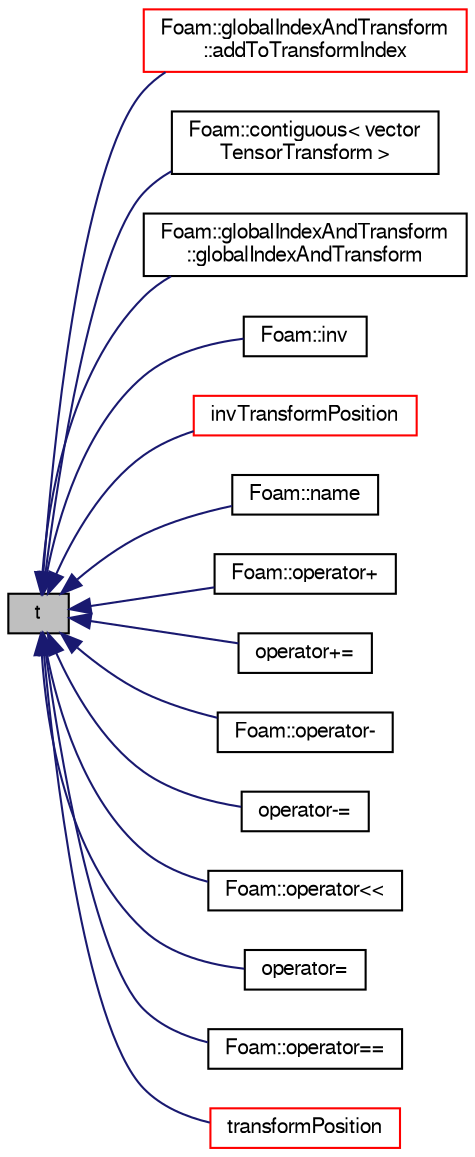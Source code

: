 digraph "t"
{
  bgcolor="transparent";
  edge [fontname="FreeSans",fontsize="10",labelfontname="FreeSans",labelfontsize="10"];
  node [fontname="FreeSans",fontsize="10",shape=record];
  rankdir="LR";
  Node14 [label="t",height=0.2,width=0.4,color="black", fillcolor="grey75", style="filled", fontcolor="black"];
  Node14 -> Node15 [dir="back",color="midnightblue",fontsize="10",style="solid",fontname="FreeSans"];
  Node15 [label="Foam::globalIndexAndTransform\l::addToTransformIndex",height=0.2,width=0.4,color="red",URL="$a27690.html#ae12df20b0dd6402143a55db4e120ff36",tooltip="Add patch transformation to transformIndex. Return new. "];
  Node14 -> Node17 [dir="back",color="midnightblue",fontsize="10",style="solid",fontname="FreeSans"];
  Node17 [label="Foam::contiguous\< vector\lTensorTransform \>",height=0.2,width=0.4,color="black",URL="$a21124.html#a6ce157d2f9ca6e142ae0545daa13fae0",tooltip="Data associated with vectorTensorTransform type are contiguous. "];
  Node14 -> Node18 [dir="back",color="midnightblue",fontsize="10",style="solid",fontname="FreeSans"];
  Node18 [label="Foam::globalIndexAndTransform\l::globalIndexAndTransform",height=0.2,width=0.4,color="black",URL="$a27690.html#a6a82addd80d8b6487e55a787d3e0369d",tooltip="Construct from components. "];
  Node14 -> Node19 [dir="back",color="midnightblue",fontsize="10",style="solid",fontname="FreeSans"];
  Node19 [label="Foam::inv",height=0.2,width=0.4,color="black",URL="$a21124.html#af1f1db0442fbe206b589f124f968731b",tooltip="Return the inverse of the given vectorTensorTransform. "];
  Node14 -> Node20 [dir="back",color="midnightblue",fontsize="10",style="solid",fontname="FreeSans"];
  Node20 [label="invTransformPosition",height=0.2,width=0.4,color="red",URL="$a27698.html#a9fc50d19a7daa800a64cf478a9880702",tooltip="Inverse transform the given position. "];
  Node14 -> Node23 [dir="back",color="midnightblue",fontsize="10",style="solid",fontname="FreeSans"];
  Node23 [label="Foam::name",height=0.2,width=0.4,color="black",URL="$a21124.html#a8be9167a2a1446ac75fbf8a6f04cbcd8",tooltip="Return a string representation of a vectorTensorTransform. "];
  Node14 -> Node24 [dir="back",color="midnightblue",fontsize="10",style="solid",fontname="FreeSans"];
  Node24 [label="Foam::operator+",height=0.2,width=0.4,color="black",URL="$a21124.html#af4aa948c49789548c539cf09d8529fe8"];
  Node14 -> Node25 [dir="back",color="midnightblue",fontsize="10",style="solid",fontname="FreeSans"];
  Node25 [label="operator+=",height=0.2,width=0.4,color="black",URL="$a27698.html#a340eb948ebf6fa1ec4f49ba722ebb813"];
  Node14 -> Node26 [dir="back",color="midnightblue",fontsize="10",style="solid",fontname="FreeSans"];
  Node26 [label="Foam::operator-",height=0.2,width=0.4,color="black",URL="$a21124.html#a7343d22a001563fd49e240b66ba681bf"];
  Node14 -> Node27 [dir="back",color="midnightblue",fontsize="10",style="solid",fontname="FreeSans"];
  Node27 [label="operator-=",height=0.2,width=0.4,color="black",URL="$a27698.html#a827f878aebde63162abe3ee81422d1e1"];
  Node14 -> Node28 [dir="back",color="midnightblue",fontsize="10",style="solid",fontname="FreeSans"];
  Node28 [label="Foam::operator\<\<",height=0.2,width=0.4,color="black",URL="$a21124.html#aef21d6af1ad101aa8dda5cb498a950b3"];
  Node14 -> Node29 [dir="back",color="midnightblue",fontsize="10",style="solid",fontname="FreeSans"];
  Node29 [label="operator=",height=0.2,width=0.4,color="black",URL="$a27698.html#a2830db3ea176f9128a74a64ac05ebb8a"];
  Node14 -> Node30 [dir="back",color="midnightblue",fontsize="10",style="solid",fontname="FreeSans"];
  Node30 [label="Foam::operator==",height=0.2,width=0.4,color="black",URL="$a21124.html#a1702cdf4aab06e680e9fe6092feb1bce"];
  Node14 -> Node31 [dir="back",color="midnightblue",fontsize="10",style="solid",fontname="FreeSans"];
  Node31 [label="transformPosition",height=0.2,width=0.4,color="red",URL="$a27698.html#ae27d8f564ed7ce3f9885907c3a790d37",tooltip="Transform the given position. "];
}
